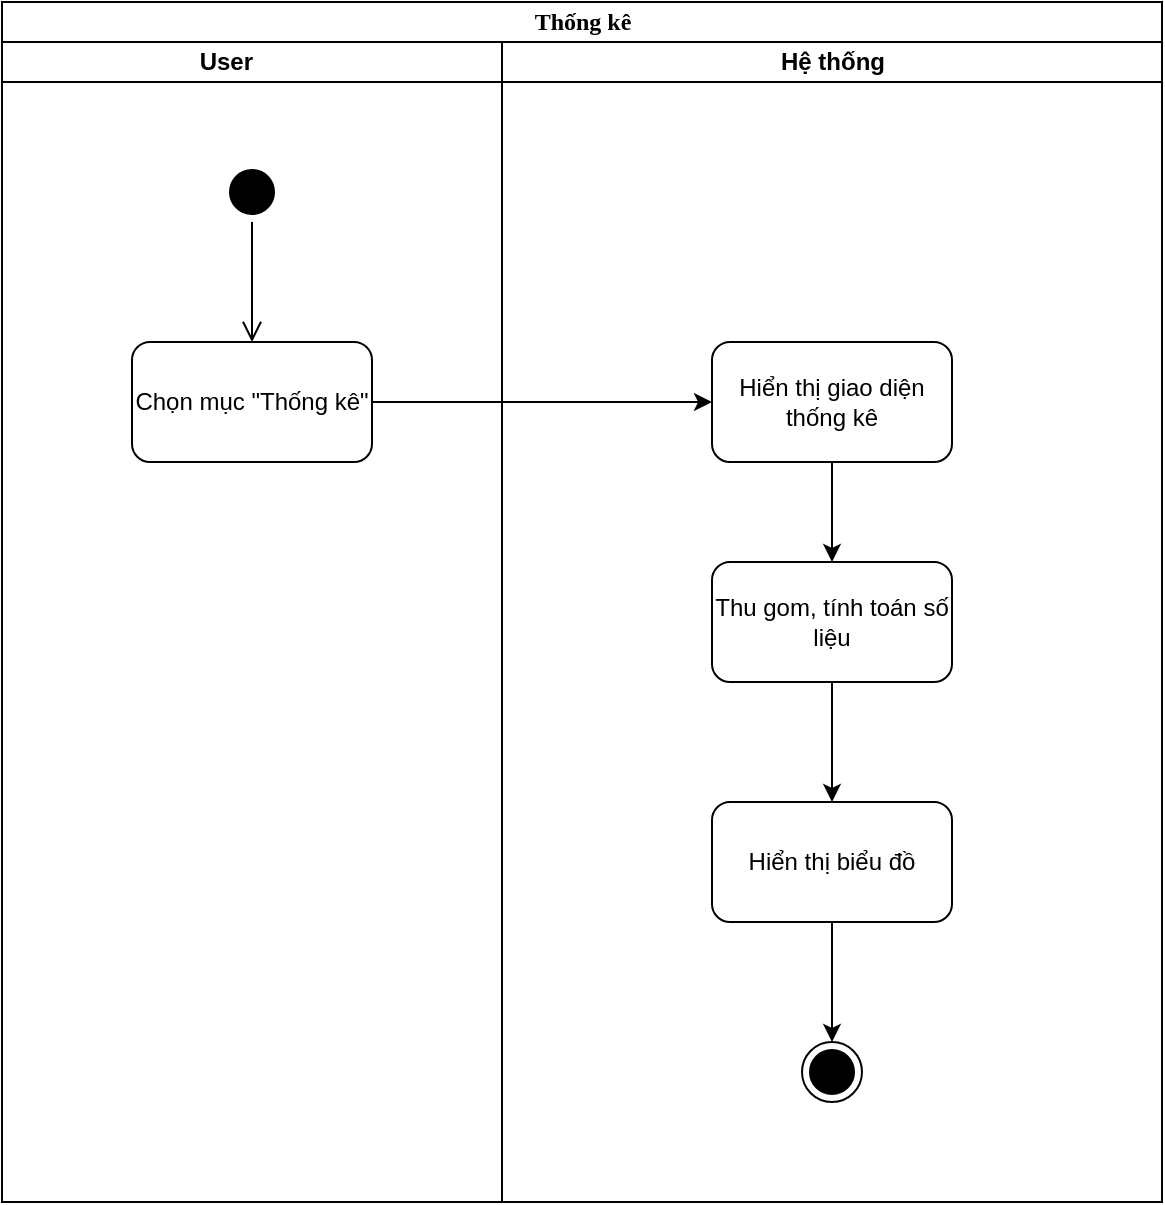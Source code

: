 <mxfile version="20.3.0" type="device"><diagram name="Page-1" id="0783ab3e-0a74-02c8-0abd-f7b4e66b4bec"><mxGraphModel dx="1303" dy="835" grid="1" gridSize="10" guides="1" tooltips="1" connect="1" arrows="1" fold="1" page="1" pageScale="1" pageWidth="850" pageHeight="1100" background="none" math="0" shadow="0"><root><mxCell id="0"/><mxCell id="1" parent="0"/><mxCell id="1c1d494c118603dd-1" value="Thống kê" style="swimlane;html=1;childLayout=stackLayout;startSize=20;rounded=0;shadow=0;comic=0;labelBackgroundColor=none;strokeWidth=1;fontFamily=Verdana;fontSize=12;align=center;" parent="1" vertex="1"><mxGeometry x="40" y="20" width="580" height="600" as="geometry"/></mxCell><mxCell id="1c1d494c118603dd-2" value="User&lt;span style=&quot;white-space: pre;&quot;&gt;&#9;&lt;/span&gt;" style="swimlane;html=1;startSize=20;" parent="1c1d494c118603dd-1" vertex="1"><mxGeometry y="20" width="250" height="580" as="geometry"/></mxCell><mxCell id="kP2-iJBNh5bieVWgTc_z-2" value="" style="ellipse;html=1;shape=startState;fillColor=#000000;strokeColor=#000000;" vertex="1" parent="1c1d494c118603dd-2"><mxGeometry x="110" y="60" width="30" height="30" as="geometry"/></mxCell><mxCell id="kP2-iJBNh5bieVWgTc_z-3" value="" style="edgeStyle=orthogonalEdgeStyle;html=1;verticalAlign=bottom;endArrow=open;endSize=8;strokeColor=#000000;rounded=0;" edge="1" source="kP2-iJBNh5bieVWgTc_z-2" parent="1c1d494c118603dd-2"><mxGeometry relative="1" as="geometry"><mxPoint x="125" y="150" as="targetPoint"/></mxGeometry></mxCell><mxCell id="kP2-iJBNh5bieVWgTc_z-4" value="Chọn mục &quot;Thống kê&quot;" style="rounded=1;whiteSpace=wrap;html=1;strokeColor=#000000;" vertex="1" parent="1c1d494c118603dd-2"><mxGeometry x="65" y="150" width="120" height="60" as="geometry"/></mxCell><mxCell id="1c1d494c118603dd-3" value="Hệ thống" style="swimlane;html=1;startSize=20;" parent="1c1d494c118603dd-1" vertex="1"><mxGeometry x="250" y="20" width="330" height="580" as="geometry"/></mxCell><mxCell id="kP2-iJBNh5bieVWgTc_z-9" style="edgeStyle=orthogonalEdgeStyle;rounded=0;orthogonalLoop=1;jettySize=auto;html=1;entryX=0.5;entryY=0;entryDx=0;entryDy=0;strokeColor=#000000;" edge="1" parent="1c1d494c118603dd-3" source="kP2-iJBNh5bieVWgTc_z-6" target="kP2-iJBNh5bieVWgTc_z-8"><mxGeometry relative="1" as="geometry"/></mxCell><mxCell id="kP2-iJBNh5bieVWgTc_z-6" value="Hiển thị giao diện thống kê" style="rounded=1;whiteSpace=wrap;html=1;strokeColor=#000000;" vertex="1" parent="1c1d494c118603dd-3"><mxGeometry x="105" y="150" width="120" height="60" as="geometry"/></mxCell><mxCell id="kP2-iJBNh5bieVWgTc_z-11" style="edgeStyle=orthogonalEdgeStyle;rounded=0;orthogonalLoop=1;jettySize=auto;html=1;entryX=0.5;entryY=0;entryDx=0;entryDy=0;strokeColor=#000000;" edge="1" parent="1c1d494c118603dd-3" source="kP2-iJBNh5bieVWgTc_z-8" target="kP2-iJBNh5bieVWgTc_z-10"><mxGeometry relative="1" as="geometry"/></mxCell><mxCell id="kP2-iJBNh5bieVWgTc_z-8" value="Thu gom, tính toán số liệu" style="rounded=1;whiteSpace=wrap;html=1;strokeColor=#000000;" vertex="1" parent="1c1d494c118603dd-3"><mxGeometry x="105" y="260" width="120" height="60" as="geometry"/></mxCell><mxCell id="kP2-iJBNh5bieVWgTc_z-13" style="edgeStyle=orthogonalEdgeStyle;rounded=0;orthogonalLoop=1;jettySize=auto;html=1;entryX=0.5;entryY=0;entryDx=0;entryDy=0;strokeColor=#000000;" edge="1" parent="1c1d494c118603dd-3" source="kP2-iJBNh5bieVWgTc_z-10" target="kP2-iJBNh5bieVWgTc_z-12"><mxGeometry relative="1" as="geometry"/></mxCell><mxCell id="kP2-iJBNh5bieVWgTc_z-10" value="Hiển thị biểu đồ" style="rounded=1;whiteSpace=wrap;html=1;strokeColor=#000000;" vertex="1" parent="1c1d494c118603dd-3"><mxGeometry x="105" y="380" width="120" height="60" as="geometry"/></mxCell><mxCell id="kP2-iJBNh5bieVWgTc_z-12" value="" style="ellipse;html=1;shape=endState;fillColor=#000000;strokeColor=#000000;" vertex="1" parent="1c1d494c118603dd-3"><mxGeometry x="150" y="500" width="30" height="30" as="geometry"/></mxCell><mxCell id="kP2-iJBNh5bieVWgTc_z-7" style="edgeStyle=orthogonalEdgeStyle;rounded=0;orthogonalLoop=1;jettySize=auto;html=1;entryX=0;entryY=0.5;entryDx=0;entryDy=0;strokeColor=#000000;" edge="1" parent="1c1d494c118603dd-1" source="kP2-iJBNh5bieVWgTc_z-4" target="kP2-iJBNh5bieVWgTc_z-6"><mxGeometry relative="1" as="geometry"/></mxCell></root></mxGraphModel></diagram></mxfile>
